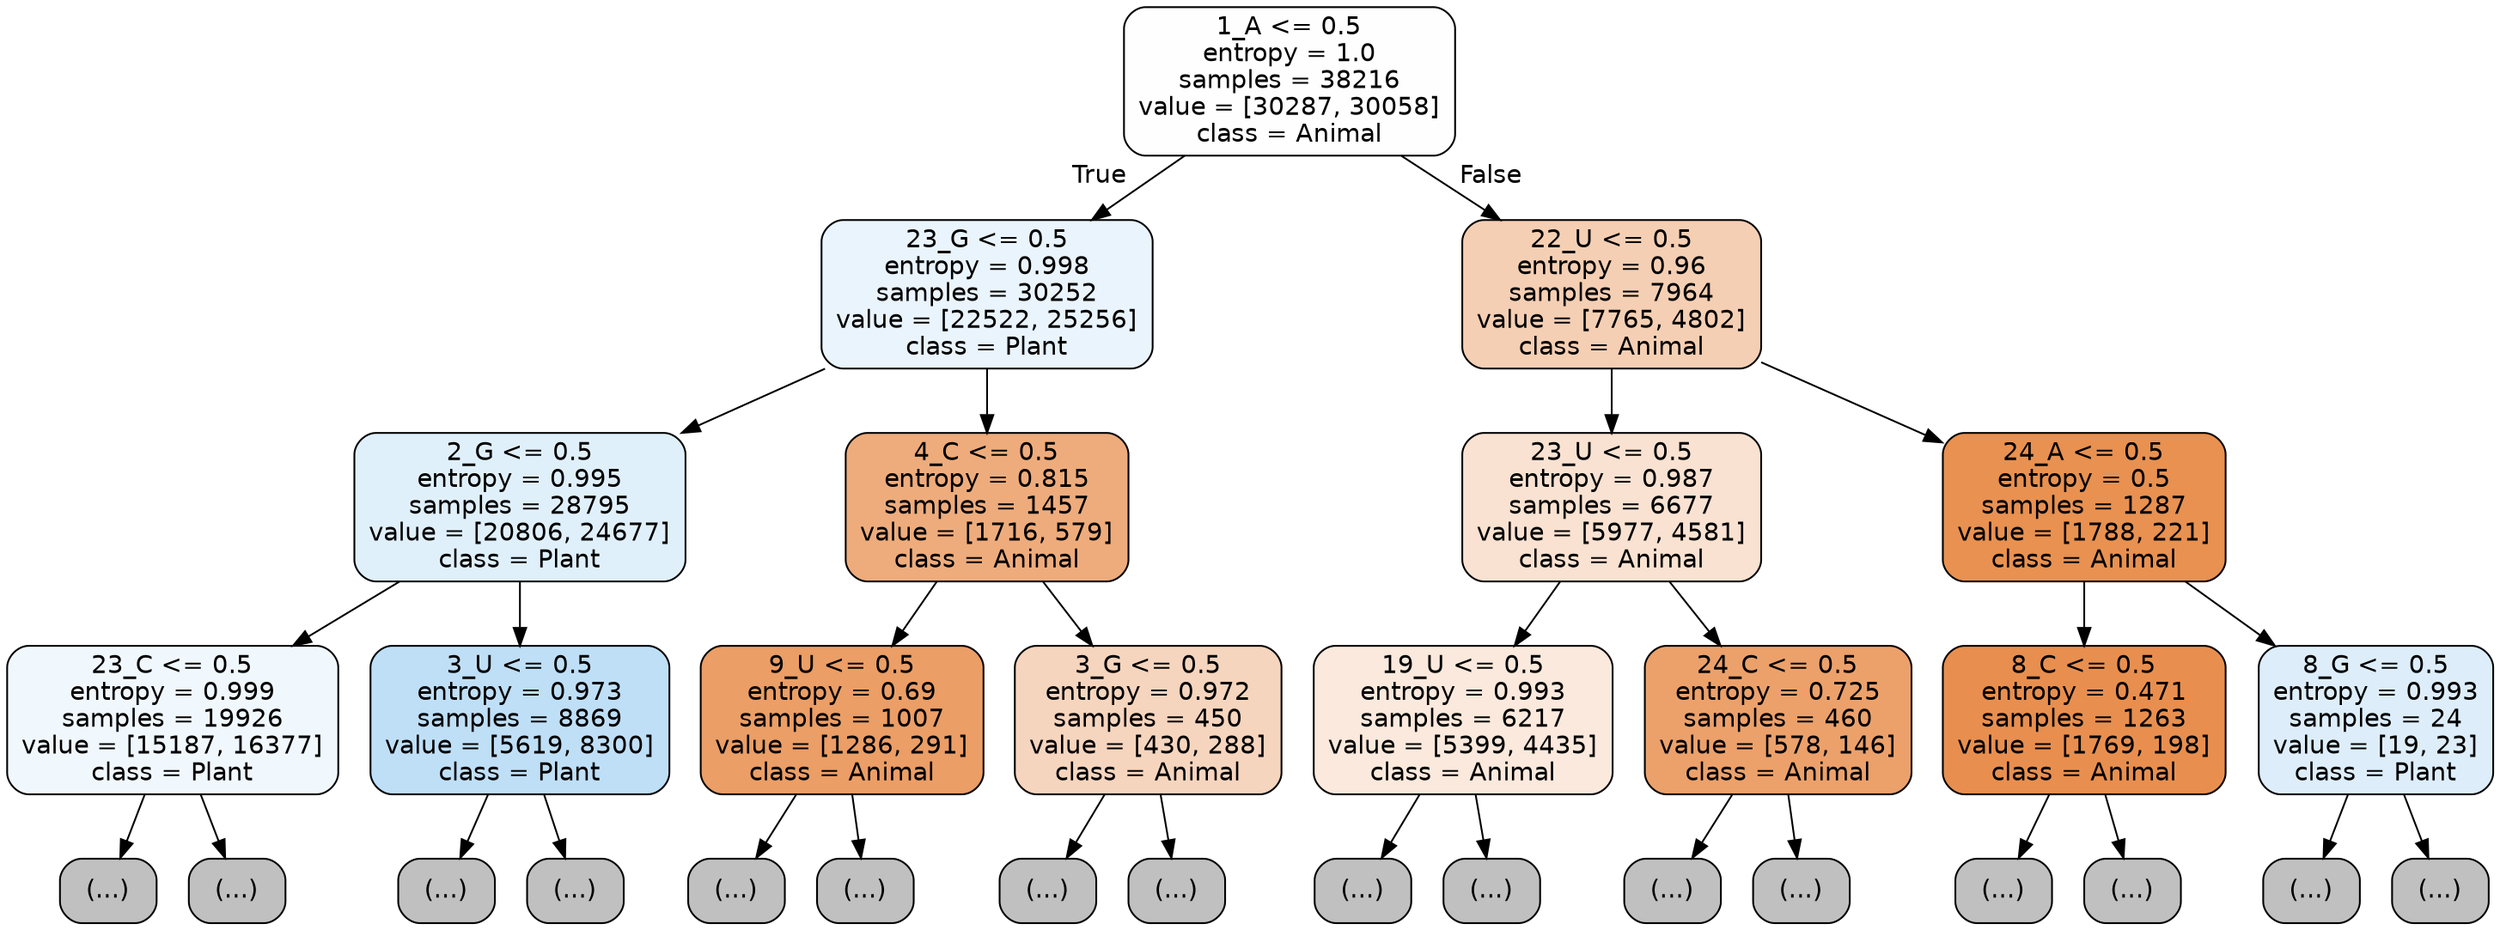 digraph Tree {
node [shape=box, style="filled, rounded", color="black", fontname="helvetica"] ;
edge [fontname="helvetica"] ;
0 [label="1_A <= 0.5\nentropy = 1.0\nsamples = 38216\nvalue = [30287, 30058]\nclass = Animal", fillcolor="#fffefe"] ;
1 [label="23_G <= 0.5\nentropy = 0.998\nsamples = 30252\nvalue = [22522, 25256]\nclass = Plant", fillcolor="#eaf4fc"] ;
0 -> 1 [labeldistance=2.5, labelangle=45, headlabel="True"] ;
2 [label="2_G <= 0.5\nentropy = 0.995\nsamples = 28795\nvalue = [20806, 24677]\nclass = Plant", fillcolor="#e0f0fb"] ;
1 -> 2 ;
3 [label="23_C <= 0.5\nentropy = 0.999\nsamples = 19926\nvalue = [15187, 16377]\nclass = Plant", fillcolor="#f1f8fd"] ;
2 -> 3 ;
4 [label="(...)", fillcolor="#C0C0C0"] ;
3 -> 4 ;
8337 [label="(...)", fillcolor="#C0C0C0"] ;
3 -> 8337 ;
8714 [label="3_U <= 0.5\nentropy = 0.973\nsamples = 8869\nvalue = [5619, 8300]\nclass = Plant", fillcolor="#bfdff7"] ;
2 -> 8714 ;
8715 [label="(...)", fillcolor="#C0C0C0"] ;
8714 -> 8715 ;
11318 [label="(...)", fillcolor="#C0C0C0"] ;
8714 -> 11318 ;
12041 [label="4_C <= 0.5\nentropy = 0.815\nsamples = 1457\nvalue = [1716, 579]\nclass = Animal", fillcolor="#eeac7c"] ;
1 -> 12041 ;
12042 [label="9_U <= 0.5\nentropy = 0.69\nsamples = 1007\nvalue = [1286, 291]\nclass = Animal", fillcolor="#eb9e66"] ;
12041 -> 12042 ;
12043 [label="(...)", fillcolor="#C0C0C0"] ;
12042 -> 12043 ;
12354 [label="(...)", fillcolor="#C0C0C0"] ;
12042 -> 12354 ;
12427 [label="3_G <= 0.5\nentropy = 0.972\nsamples = 450\nvalue = [430, 288]\nclass = Animal", fillcolor="#f6d5be"] ;
12041 -> 12427 ;
12428 [label="(...)", fillcolor="#C0C0C0"] ;
12427 -> 12428 ;
12537 [label="(...)", fillcolor="#C0C0C0"] ;
12427 -> 12537 ;
12574 [label="22_U <= 0.5\nentropy = 0.96\nsamples = 7964\nvalue = [7765, 4802]\nclass = Animal", fillcolor="#f5cfb3"] ;
0 -> 12574 [labeldistance=2.5, labelangle=-45, headlabel="False"] ;
12575 [label="23_U <= 0.5\nentropy = 0.987\nsamples = 6677\nvalue = [5977, 4581]\nclass = Animal", fillcolor="#f9e2d1"] ;
12574 -> 12575 ;
12576 [label="19_U <= 0.5\nentropy = 0.993\nsamples = 6217\nvalue = [5399, 4435]\nclass = Animal", fillcolor="#fae9dc"] ;
12575 -> 12576 ;
12577 [label="(...)", fillcolor="#C0C0C0"] ;
12576 -> 12577 ;
15122 [label="(...)", fillcolor="#C0C0C0"] ;
12576 -> 15122 ;
15985 [label="24_C <= 0.5\nentropy = 0.725\nsamples = 460\nvalue = [578, 146]\nclass = Animal", fillcolor="#eca16b"] ;
12575 -> 15985 ;
15986 [label="(...)", fillcolor="#C0C0C0"] ;
15985 -> 15986 ;
16117 [label="(...)", fillcolor="#C0C0C0"] ;
15985 -> 16117 ;
16140 [label="24_A <= 0.5\nentropy = 0.5\nsamples = 1287\nvalue = [1788, 221]\nclass = Animal", fillcolor="#e89151"] ;
12574 -> 16140 ;
16141 [label="8_C <= 0.5\nentropy = 0.471\nsamples = 1263\nvalue = [1769, 198]\nclass = Animal", fillcolor="#e88f4f"] ;
16140 -> 16141 ;
16142 [label="(...)", fillcolor="#C0C0C0"] ;
16141 -> 16142 ;
16459 [label="(...)", fillcolor="#C0C0C0"] ;
16141 -> 16459 ;
16524 [label="8_G <= 0.5\nentropy = 0.993\nsamples = 24\nvalue = [19, 23]\nclass = Plant", fillcolor="#ddeefa"] ;
16140 -> 16524 ;
16525 [label="(...)", fillcolor="#C0C0C0"] ;
16524 -> 16525 ;
16542 [label="(...)", fillcolor="#C0C0C0"] ;
16524 -> 16542 ;
}